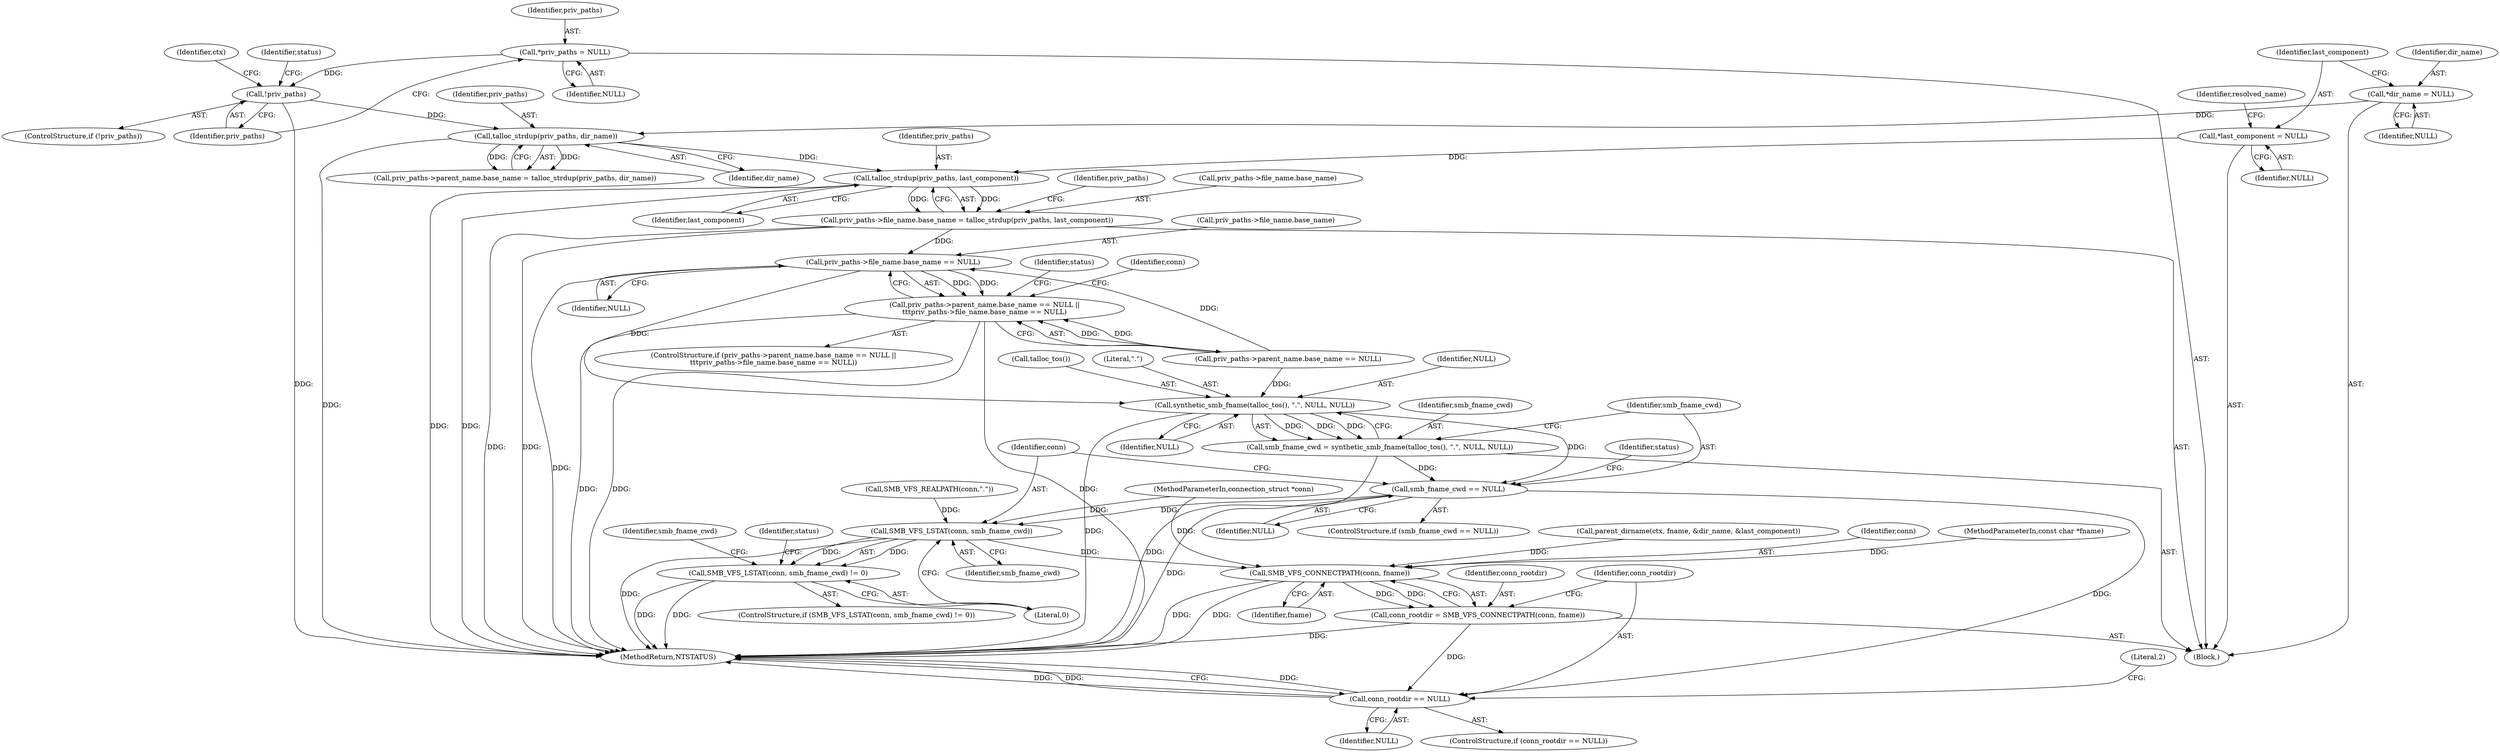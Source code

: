 digraph "0_samba_4278ef25f64d5fdbf432ff1534e275416ec9561e@API" {
"1000181" [label="(Call,talloc_strdup(priv_paths, last_component))"];
"1000172" [label="(Call,talloc_strdup(priv_paths, dir_name))"];
"1000145" [label="(Call,!priv_paths)"];
"1000139" [label="(Call,*priv_paths = NULL)"];
"1000119" [label="(Call,*dir_name = NULL)"];
"1000123" [label="(Call,*last_component = NULL)"];
"1000175" [label="(Call,priv_paths->file_name.base_name = talloc_strdup(priv_paths, last_component))"];
"1000193" [label="(Call,priv_paths->file_name.base_name == NULL)"];
"1000185" [label="(Call,priv_paths->parent_name.base_name == NULL ||\n\t\t\tpriv_paths->file_name.base_name == NULL)"];
"1000291" [label="(Call,synthetic_smb_fname(talloc_tos(), \".\", NULL, NULL))"];
"1000289" [label="(Call,smb_fname_cwd = synthetic_smb_fname(talloc_tos(), \".\", NULL, NULL))"];
"1000297" [label="(Call,smb_fname_cwd == NULL)"];
"1000307" [label="(Call,SMB_VFS_LSTAT(conn, smb_fname_cwd))"];
"1000306" [label="(Call,SMB_VFS_LSTAT(conn, smb_fname_cwd) != 0)"];
"1000346" [label="(Call,SMB_VFS_CONNECTPATH(conn, fname))"];
"1000344" [label="(Call,conn_rootdir = SMB_VFS_CONNECTPATH(conn, fname))"];
"1000350" [label="(Call,conn_rootdir == NULL)"];
"1000361" [label="(MethodReturn,NTSTATUS)"];
"1000173" [label="(Identifier,priv_paths)"];
"1000294" [label="(Identifier,NULL)"];
"1000299" [label="(Identifier,NULL)"];
"1000124" [label="(Identifier,last_component)"];
"1000194" [label="(Call,priv_paths->file_name.base_name)"];
"1000289" [label="(Call,smb_fname_cwd = synthetic_smb_fname(talloc_tos(), \".\", NULL, NULL))"];
"1000128" [label="(Identifier,resolved_name)"];
"1000348" [label="(Identifier,fname)"];
"1000291" [label="(Call,synthetic_smb_fname(talloc_tos(), \".\", NULL, NULL))"];
"1000141" [label="(Identifier,NULL)"];
"1000313" [label="(Identifier,status)"];
"1000186" [label="(Call,priv_paths->parent_name.base_name == NULL)"];
"1000184" [label="(ControlStructure,if (priv_paths->parent_name.base_name == NULL ||\n\t\t\tpriv_paths->file_name.base_name == NULL))"];
"1000123" [label="(Call,*last_component = NULL)"];
"1000309" [label="(Identifier,smb_fname_cwd)"];
"1000295" [label="(Identifier,NULL)"];
"1000296" [label="(ControlStructure,if (smb_fname_cwd == NULL))"];
"1000155" [label="(Identifier,ctx)"];
"1000166" [label="(Call,priv_paths->parent_name.base_name = talloc_strdup(priv_paths, dir_name))"];
"1000125" [label="(Identifier,NULL)"];
"1000253" [label="(Call,SMB_VFS_REALPATH(conn,\".\"))"];
"1000182" [label="(Identifier,priv_paths)"];
"1000174" [label="(Identifier,dir_name)"];
"1000119" [label="(Call,*dir_name = NULL)"];
"1000140" [label="(Identifier,priv_paths)"];
"1000120" [label="(Identifier,dir_name)"];
"1000110" [label="(Block,)"];
"1000292" [label="(Call,talloc_tos())"];
"1000145" [label="(Call,!priv_paths)"];
"1000344" [label="(Call,conn_rootdir = SMB_VFS_CONNECTPATH(conn, fname))"];
"1000183" [label="(Identifier,last_component)"];
"1000108" [label="(MethodParameterIn,const char *fname)"];
"1000144" [label="(ControlStructure,if (!priv_paths))"];
"1000345" [label="(Identifier,conn_rootdir)"];
"1000302" [label="(Identifier,status)"];
"1000189" [label="(Identifier,priv_paths)"];
"1000176" [label="(Call,priv_paths->file_name.base_name)"];
"1000107" [label="(MethodParameterIn,connection_struct *conn)"];
"1000146" [label="(Identifier,priv_paths)"];
"1000121" [label="(Identifier,NULL)"];
"1000290" [label="(Identifier,smb_fname_cwd)"];
"1000351" [label="(Identifier,conn_rootdir)"];
"1000139" [label="(Call,*priv_paths = NULL)"];
"1000306" [label="(Call,SMB_VFS_LSTAT(conn, smb_fname_cwd) != 0)"];
"1000352" [label="(Identifier,NULL)"];
"1000175" [label="(Call,priv_paths->file_name.base_name = talloc_strdup(priv_paths, last_component))"];
"1000346" [label="(Call,SMB_VFS_CONNECTPATH(conn, fname))"];
"1000298" [label="(Identifier,smb_fname_cwd)"];
"1000349" [label="(ControlStructure,if (conn_rootdir == NULL))"];
"1000149" [label="(Identifier,status)"];
"1000297" [label="(Call,smb_fname_cwd == NULL)"];
"1000350" [label="(Call,conn_rootdir == NULL)"];
"1000293" [label="(Literal,\".\")"];
"1000154" [label="(Call,parent_dirname(ctx, fname, &dir_name, &last_component))"];
"1000308" [label="(Identifier,conn)"];
"1000208" [label="(Identifier,conn)"];
"1000172" [label="(Call,talloc_strdup(priv_paths, dir_name))"];
"1000305" [label="(ControlStructure,if (SMB_VFS_LSTAT(conn, smb_fname_cwd) != 0))"];
"1000307" [label="(Call,SMB_VFS_LSTAT(conn, smb_fname_cwd))"];
"1000347" [label="(Identifier,conn)"];
"1000322" [label="(Identifier,smb_fname_cwd)"];
"1000181" [label="(Call,talloc_strdup(priv_paths, last_component))"];
"1000193" [label="(Call,priv_paths->file_name.base_name == NULL)"];
"1000202" [label="(Identifier,status)"];
"1000355" [label="(Literal,2)"];
"1000185" [label="(Call,priv_paths->parent_name.base_name == NULL ||\n\t\t\tpriv_paths->file_name.base_name == NULL)"];
"1000199" [label="(Identifier,NULL)"];
"1000310" [label="(Literal,0)"];
"1000181" -> "1000175"  [label="AST: "];
"1000181" -> "1000183"  [label="CFG: "];
"1000182" -> "1000181"  [label="AST: "];
"1000183" -> "1000181"  [label="AST: "];
"1000175" -> "1000181"  [label="CFG: "];
"1000181" -> "1000361"  [label="DDG: "];
"1000181" -> "1000361"  [label="DDG: "];
"1000181" -> "1000175"  [label="DDG: "];
"1000181" -> "1000175"  [label="DDG: "];
"1000172" -> "1000181"  [label="DDG: "];
"1000123" -> "1000181"  [label="DDG: "];
"1000172" -> "1000166"  [label="AST: "];
"1000172" -> "1000174"  [label="CFG: "];
"1000173" -> "1000172"  [label="AST: "];
"1000174" -> "1000172"  [label="AST: "];
"1000166" -> "1000172"  [label="CFG: "];
"1000172" -> "1000361"  [label="DDG: "];
"1000172" -> "1000166"  [label="DDG: "];
"1000172" -> "1000166"  [label="DDG: "];
"1000145" -> "1000172"  [label="DDG: "];
"1000119" -> "1000172"  [label="DDG: "];
"1000145" -> "1000144"  [label="AST: "];
"1000145" -> "1000146"  [label="CFG: "];
"1000146" -> "1000145"  [label="AST: "];
"1000149" -> "1000145"  [label="CFG: "];
"1000155" -> "1000145"  [label="CFG: "];
"1000145" -> "1000361"  [label="DDG: "];
"1000139" -> "1000145"  [label="DDG: "];
"1000139" -> "1000110"  [label="AST: "];
"1000139" -> "1000141"  [label="CFG: "];
"1000140" -> "1000139"  [label="AST: "];
"1000141" -> "1000139"  [label="AST: "];
"1000146" -> "1000139"  [label="CFG: "];
"1000119" -> "1000110"  [label="AST: "];
"1000119" -> "1000121"  [label="CFG: "];
"1000120" -> "1000119"  [label="AST: "];
"1000121" -> "1000119"  [label="AST: "];
"1000124" -> "1000119"  [label="CFG: "];
"1000123" -> "1000110"  [label="AST: "];
"1000123" -> "1000125"  [label="CFG: "];
"1000124" -> "1000123"  [label="AST: "];
"1000125" -> "1000123"  [label="AST: "];
"1000128" -> "1000123"  [label="CFG: "];
"1000175" -> "1000110"  [label="AST: "];
"1000176" -> "1000175"  [label="AST: "];
"1000189" -> "1000175"  [label="CFG: "];
"1000175" -> "1000361"  [label="DDG: "];
"1000175" -> "1000361"  [label="DDG: "];
"1000175" -> "1000193"  [label="DDG: "];
"1000193" -> "1000185"  [label="AST: "];
"1000193" -> "1000199"  [label="CFG: "];
"1000194" -> "1000193"  [label="AST: "];
"1000199" -> "1000193"  [label="AST: "];
"1000185" -> "1000193"  [label="CFG: "];
"1000193" -> "1000361"  [label="DDG: "];
"1000193" -> "1000185"  [label="DDG: "];
"1000193" -> "1000185"  [label="DDG: "];
"1000186" -> "1000193"  [label="DDG: "];
"1000193" -> "1000291"  [label="DDG: "];
"1000185" -> "1000184"  [label="AST: "];
"1000185" -> "1000186"  [label="CFG: "];
"1000186" -> "1000185"  [label="AST: "];
"1000202" -> "1000185"  [label="CFG: "];
"1000208" -> "1000185"  [label="CFG: "];
"1000185" -> "1000361"  [label="DDG: "];
"1000185" -> "1000361"  [label="DDG: "];
"1000185" -> "1000361"  [label="DDG: "];
"1000186" -> "1000185"  [label="DDG: "];
"1000186" -> "1000185"  [label="DDG: "];
"1000291" -> "1000289"  [label="AST: "];
"1000291" -> "1000295"  [label="CFG: "];
"1000292" -> "1000291"  [label="AST: "];
"1000293" -> "1000291"  [label="AST: "];
"1000294" -> "1000291"  [label="AST: "];
"1000295" -> "1000291"  [label="AST: "];
"1000289" -> "1000291"  [label="CFG: "];
"1000291" -> "1000361"  [label="DDG: "];
"1000291" -> "1000289"  [label="DDG: "];
"1000291" -> "1000289"  [label="DDG: "];
"1000291" -> "1000289"  [label="DDG: "];
"1000186" -> "1000291"  [label="DDG: "];
"1000291" -> "1000297"  [label="DDG: "];
"1000289" -> "1000110"  [label="AST: "];
"1000290" -> "1000289"  [label="AST: "];
"1000298" -> "1000289"  [label="CFG: "];
"1000289" -> "1000361"  [label="DDG: "];
"1000289" -> "1000297"  [label="DDG: "];
"1000297" -> "1000296"  [label="AST: "];
"1000297" -> "1000299"  [label="CFG: "];
"1000298" -> "1000297"  [label="AST: "];
"1000299" -> "1000297"  [label="AST: "];
"1000302" -> "1000297"  [label="CFG: "];
"1000308" -> "1000297"  [label="CFG: "];
"1000297" -> "1000361"  [label="DDG: "];
"1000297" -> "1000307"  [label="DDG: "];
"1000297" -> "1000350"  [label="DDG: "];
"1000307" -> "1000306"  [label="AST: "];
"1000307" -> "1000309"  [label="CFG: "];
"1000308" -> "1000307"  [label="AST: "];
"1000309" -> "1000307"  [label="AST: "];
"1000310" -> "1000307"  [label="CFG: "];
"1000307" -> "1000361"  [label="DDG: "];
"1000307" -> "1000306"  [label="DDG: "];
"1000307" -> "1000306"  [label="DDG: "];
"1000253" -> "1000307"  [label="DDG: "];
"1000107" -> "1000307"  [label="DDG: "];
"1000307" -> "1000346"  [label="DDG: "];
"1000306" -> "1000305"  [label="AST: "];
"1000306" -> "1000310"  [label="CFG: "];
"1000310" -> "1000306"  [label="AST: "];
"1000313" -> "1000306"  [label="CFG: "];
"1000322" -> "1000306"  [label="CFG: "];
"1000306" -> "1000361"  [label="DDG: "];
"1000306" -> "1000361"  [label="DDG: "];
"1000346" -> "1000344"  [label="AST: "];
"1000346" -> "1000348"  [label="CFG: "];
"1000347" -> "1000346"  [label="AST: "];
"1000348" -> "1000346"  [label="AST: "];
"1000344" -> "1000346"  [label="CFG: "];
"1000346" -> "1000361"  [label="DDG: "];
"1000346" -> "1000361"  [label="DDG: "];
"1000346" -> "1000344"  [label="DDG: "];
"1000346" -> "1000344"  [label="DDG: "];
"1000107" -> "1000346"  [label="DDG: "];
"1000154" -> "1000346"  [label="DDG: "];
"1000108" -> "1000346"  [label="DDG: "];
"1000344" -> "1000110"  [label="AST: "];
"1000345" -> "1000344"  [label="AST: "];
"1000351" -> "1000344"  [label="CFG: "];
"1000344" -> "1000361"  [label="DDG: "];
"1000344" -> "1000350"  [label="DDG: "];
"1000350" -> "1000349"  [label="AST: "];
"1000350" -> "1000352"  [label="CFG: "];
"1000351" -> "1000350"  [label="AST: "];
"1000352" -> "1000350"  [label="AST: "];
"1000355" -> "1000350"  [label="CFG: "];
"1000361" -> "1000350"  [label="CFG: "];
"1000350" -> "1000361"  [label="DDG: "];
"1000350" -> "1000361"  [label="DDG: "];
"1000350" -> "1000361"  [label="DDG: "];
}
